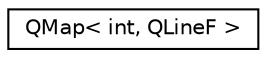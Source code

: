 digraph "类继承关系图"
{
  edge [fontname="Helvetica",fontsize="10",labelfontname="Helvetica",labelfontsize="10"];
  node [fontname="Helvetica",fontsize="10",shape=record];
  rankdir="LR";
  Node0 [label="QMap\< int, QLineF \>",height=0.2,width=0.4,color="black", fillcolor="white", style="filled",URL="$class_q_map.html"];
}

